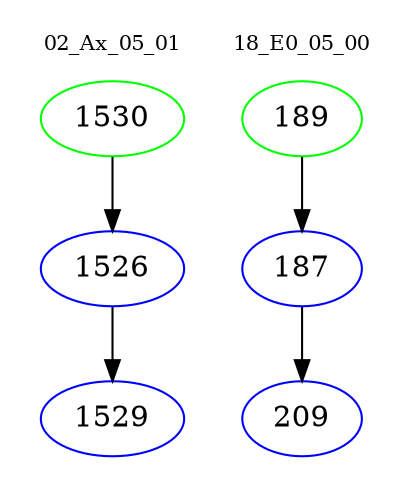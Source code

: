 digraph{
subgraph cluster_0 {
color = white
label = "02_Ax_05_01";
fontsize=10;
T0_1530 [label="1530", color="green"]
T0_1530 -> T0_1526 [color="black"]
T0_1526 [label="1526", color="blue"]
T0_1526 -> T0_1529 [color="black"]
T0_1529 [label="1529", color="blue"]
}
subgraph cluster_1 {
color = white
label = "18_E0_05_00";
fontsize=10;
T1_189 [label="189", color="green"]
T1_189 -> T1_187 [color="black"]
T1_187 [label="187", color="blue"]
T1_187 -> T1_209 [color="black"]
T1_209 [label="209", color="blue"]
}
}
